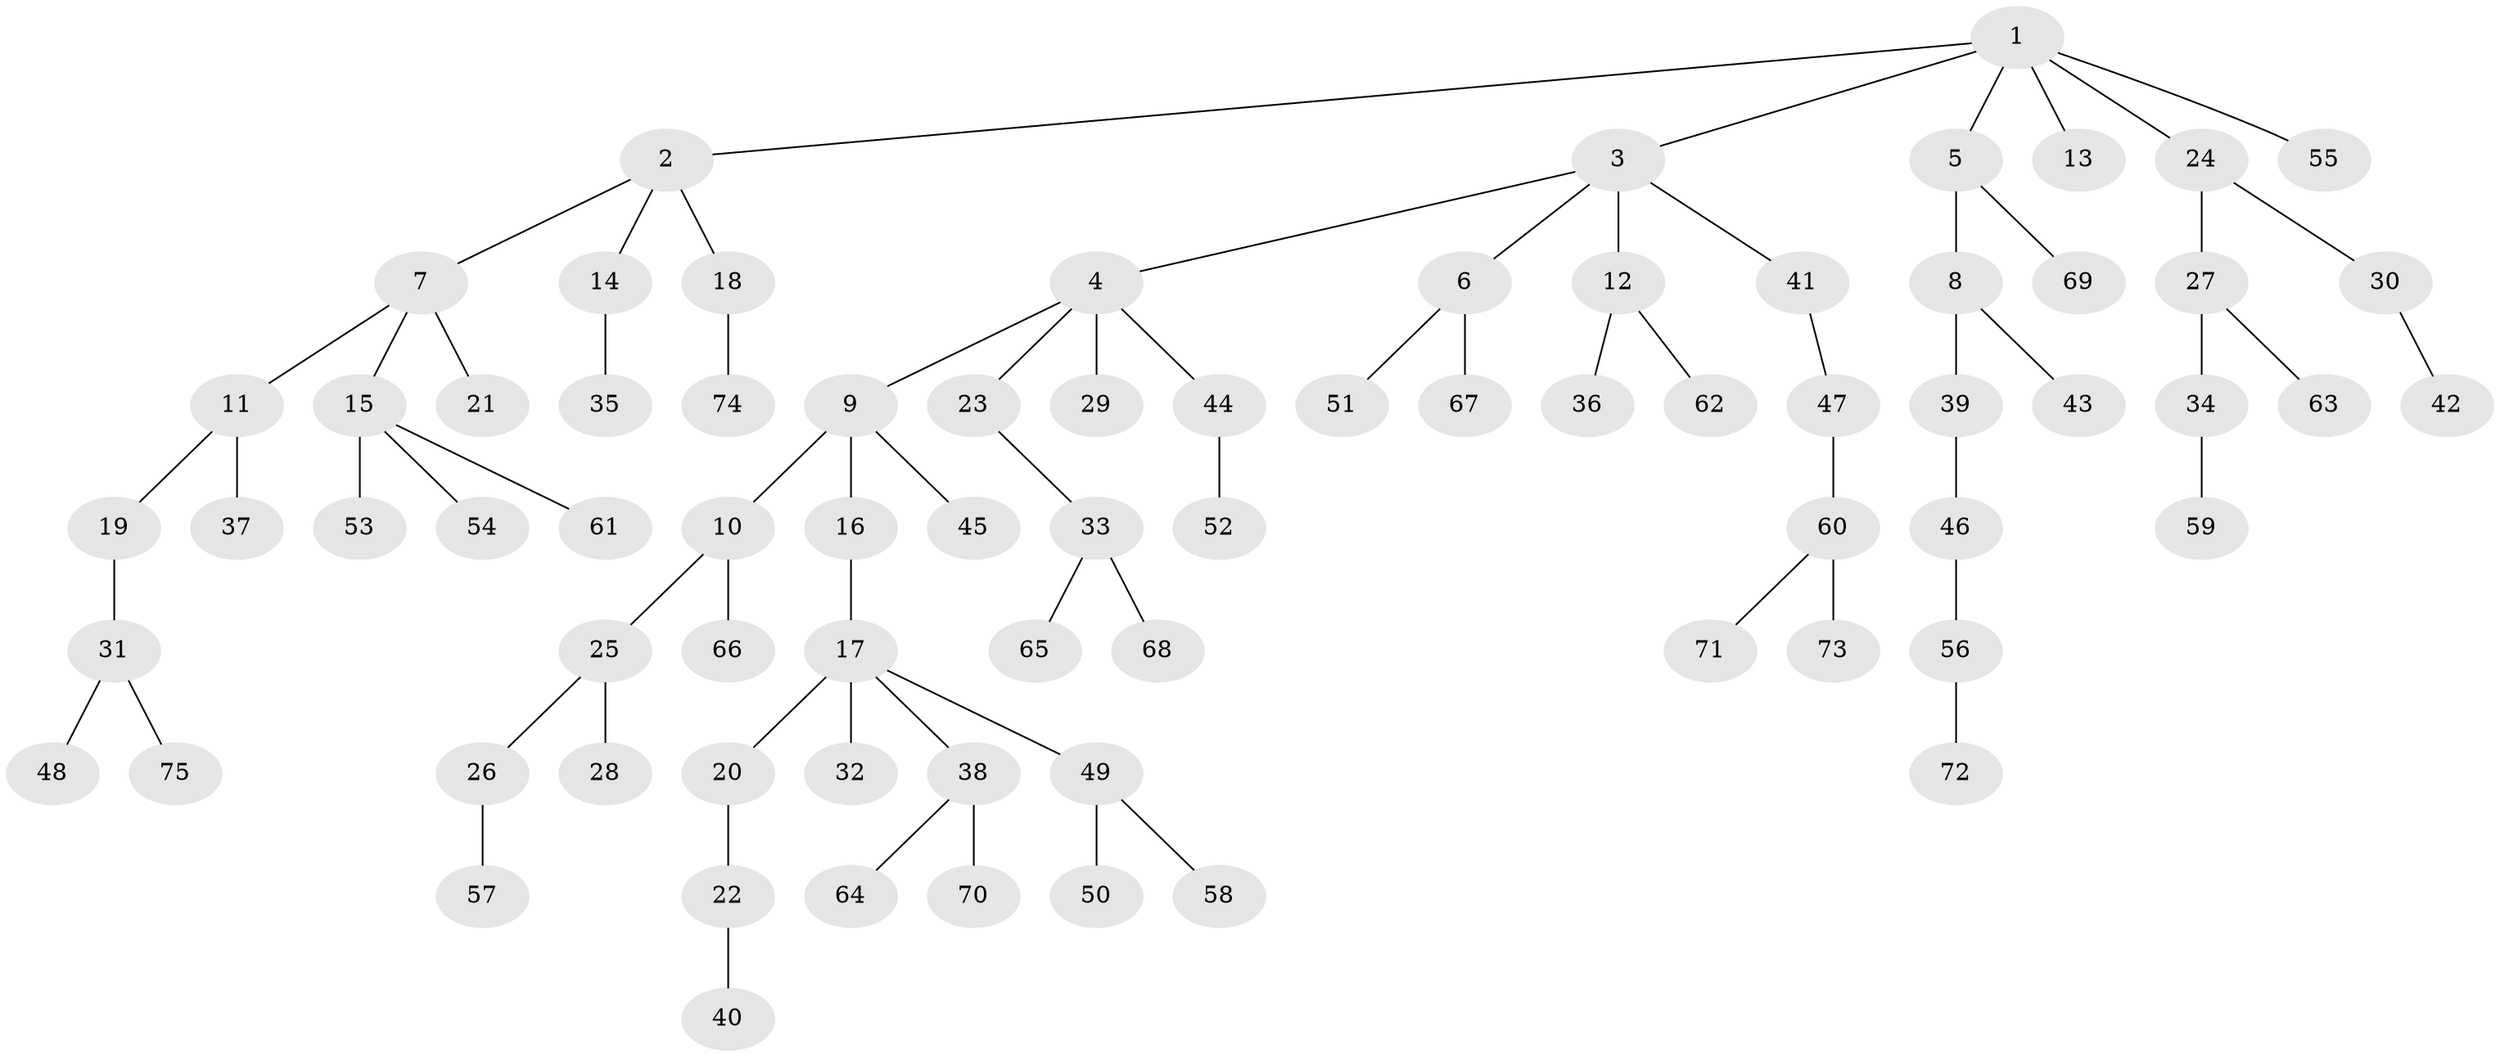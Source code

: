 // coarse degree distribution, {1: 0.7333333333333333, 2: 0.23333333333333334, 22: 0.03333333333333333}
// Generated by graph-tools (version 1.1) at 2025/55/03/04/25 21:55:48]
// undirected, 75 vertices, 74 edges
graph export_dot {
graph [start="1"]
  node [color=gray90,style=filled];
  1;
  2;
  3;
  4;
  5;
  6;
  7;
  8;
  9;
  10;
  11;
  12;
  13;
  14;
  15;
  16;
  17;
  18;
  19;
  20;
  21;
  22;
  23;
  24;
  25;
  26;
  27;
  28;
  29;
  30;
  31;
  32;
  33;
  34;
  35;
  36;
  37;
  38;
  39;
  40;
  41;
  42;
  43;
  44;
  45;
  46;
  47;
  48;
  49;
  50;
  51;
  52;
  53;
  54;
  55;
  56;
  57;
  58;
  59;
  60;
  61;
  62;
  63;
  64;
  65;
  66;
  67;
  68;
  69;
  70;
  71;
  72;
  73;
  74;
  75;
  1 -- 2;
  1 -- 3;
  1 -- 5;
  1 -- 13;
  1 -- 24;
  1 -- 55;
  2 -- 7;
  2 -- 14;
  2 -- 18;
  3 -- 4;
  3 -- 6;
  3 -- 12;
  3 -- 41;
  4 -- 9;
  4 -- 23;
  4 -- 29;
  4 -- 44;
  5 -- 8;
  5 -- 69;
  6 -- 51;
  6 -- 67;
  7 -- 11;
  7 -- 15;
  7 -- 21;
  8 -- 39;
  8 -- 43;
  9 -- 10;
  9 -- 16;
  9 -- 45;
  10 -- 25;
  10 -- 66;
  11 -- 19;
  11 -- 37;
  12 -- 36;
  12 -- 62;
  14 -- 35;
  15 -- 53;
  15 -- 54;
  15 -- 61;
  16 -- 17;
  17 -- 20;
  17 -- 32;
  17 -- 38;
  17 -- 49;
  18 -- 74;
  19 -- 31;
  20 -- 22;
  22 -- 40;
  23 -- 33;
  24 -- 27;
  24 -- 30;
  25 -- 26;
  25 -- 28;
  26 -- 57;
  27 -- 34;
  27 -- 63;
  30 -- 42;
  31 -- 48;
  31 -- 75;
  33 -- 65;
  33 -- 68;
  34 -- 59;
  38 -- 64;
  38 -- 70;
  39 -- 46;
  41 -- 47;
  44 -- 52;
  46 -- 56;
  47 -- 60;
  49 -- 50;
  49 -- 58;
  56 -- 72;
  60 -- 71;
  60 -- 73;
}
